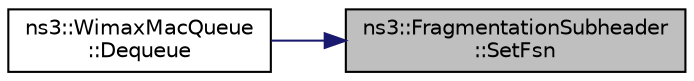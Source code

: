 digraph "ns3::FragmentationSubheader::SetFsn"
{
 // LATEX_PDF_SIZE
  edge [fontname="Helvetica",fontsize="10",labelfontname="Helvetica",labelfontsize="10"];
  node [fontname="Helvetica",fontsize="10",shape=record];
  rankdir="RL";
  Node1 [label="ns3::FragmentationSubheader\l::SetFsn",height=0.2,width=0.4,color="black", fillcolor="grey75", style="filled", fontcolor="black",tooltip="Set FSN field."];
  Node1 -> Node2 [dir="back",color="midnightblue",fontsize="10",style="solid",fontname="Helvetica"];
  Node2 [label="ns3::WimaxMacQueue\l::Dequeue",height=0.2,width=0.4,color="black", fillcolor="white", style="filled",URL="$classns3_1_1_wimax_mac_queue.html#a4043c5bb643fbac159a09d19a6e4bb7b",tooltip="Dequeue a packet of type packetType from the queue."];
}
